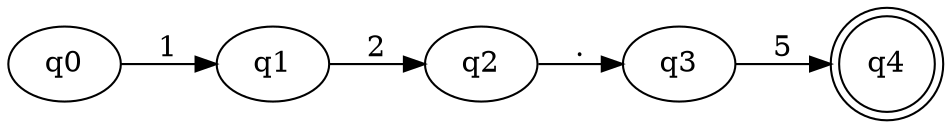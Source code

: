 digraph G {
rankdir=LR;
q0 -> q1 [label="1"];
q1 -> q2 [label="2"];
q2 -> q3 [label="."];
q3 -> q4 [label="5"];
q4 [shape=doublecircle];
}